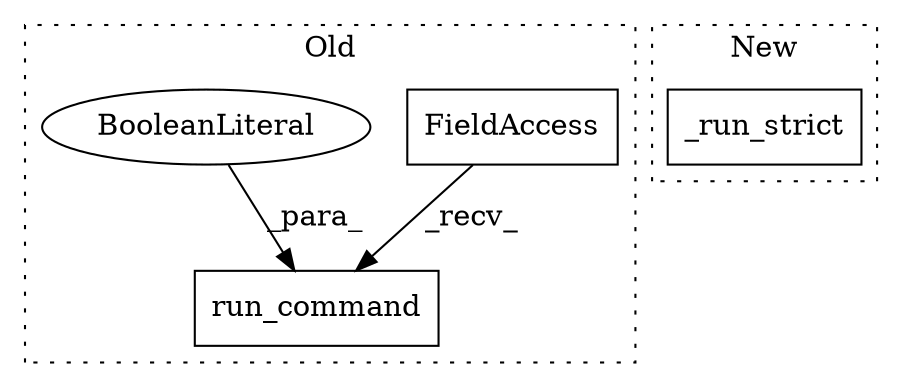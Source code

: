 digraph G {
subgraph cluster0 {
1 [label="run_command" a="32" s="5339,5383" l="12,1" shape="box"];
3 [label="FieldAccess" a="22" s="5316" l="7" shape="box"];
4 [label="BooleanLiteral" a="9" s="5379" l="4" shape="ellipse"];
label = "Old";
style="dotted";
}
subgraph cluster1 {
2 [label="_run_strict" a="32" s="5150,5189" l="12,1" shape="box"];
label = "New";
style="dotted";
}
3 -> 1 [label="_recv_"];
4 -> 1 [label="_para_"];
}